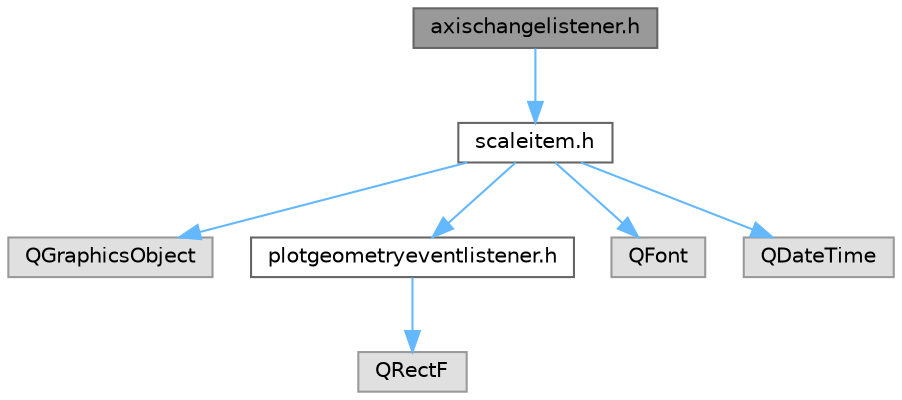 digraph "axischangelistener.h"
{
 // LATEX_PDF_SIZE
  bgcolor="transparent";
  edge [fontname=Helvetica,fontsize=10,labelfontname=Helvetica,labelfontsize=10];
  node [fontname=Helvetica,fontsize=10,shape=box,height=0.2,width=0.4];
  Node1 [label="axischangelistener.h",height=0.2,width=0.4,color="gray40", fillcolor="grey60", style="filled", fontcolor="black",tooltip=" "];
  Node1 -> Node2 [color="steelblue1",style="solid"];
  Node2 [label="scaleitem.h",height=0.2,width=0.4,color="grey40", fillcolor="white", style="filled",URL="$scaleitem_8h.html",tooltip=" "];
  Node2 -> Node3 [color="steelblue1",style="solid"];
  Node3 [label="QGraphicsObject",height=0.2,width=0.4,color="grey60", fillcolor="#E0E0E0", style="filled",tooltip=" "];
  Node2 -> Node4 [color="steelblue1",style="solid"];
  Node4 [label="plotgeometryeventlistener.h",height=0.2,width=0.4,color="grey40", fillcolor="white", style="filled",URL="$plotgeometryeventlistener_8h.html",tooltip=" "];
  Node4 -> Node5 [color="steelblue1",style="solid"];
  Node5 [label="QRectF",height=0.2,width=0.4,color="grey60", fillcolor="#E0E0E0", style="filled",tooltip=" "];
  Node2 -> Node6 [color="steelblue1",style="solid"];
  Node6 [label="QFont",height=0.2,width=0.4,color="grey60", fillcolor="#E0E0E0", style="filled",tooltip=" "];
  Node2 -> Node7 [color="steelblue1",style="solid"];
  Node7 [label="QDateTime",height=0.2,width=0.4,color="grey60", fillcolor="#E0E0E0", style="filled",tooltip=" "];
}
